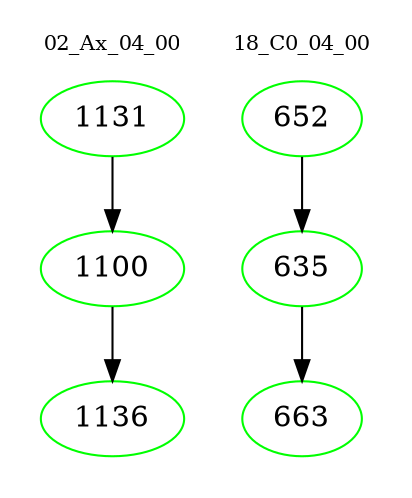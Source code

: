 digraph{
subgraph cluster_0 {
color = white
label = "02_Ax_04_00";
fontsize=10;
T0_1131 [label="1131", color="green"]
T0_1131 -> T0_1100 [color="black"]
T0_1100 [label="1100", color="green"]
T0_1100 -> T0_1136 [color="black"]
T0_1136 [label="1136", color="green"]
}
subgraph cluster_1 {
color = white
label = "18_C0_04_00";
fontsize=10;
T1_652 [label="652", color="green"]
T1_652 -> T1_635 [color="black"]
T1_635 [label="635", color="green"]
T1_635 -> T1_663 [color="black"]
T1_663 [label="663", color="green"]
}
}
